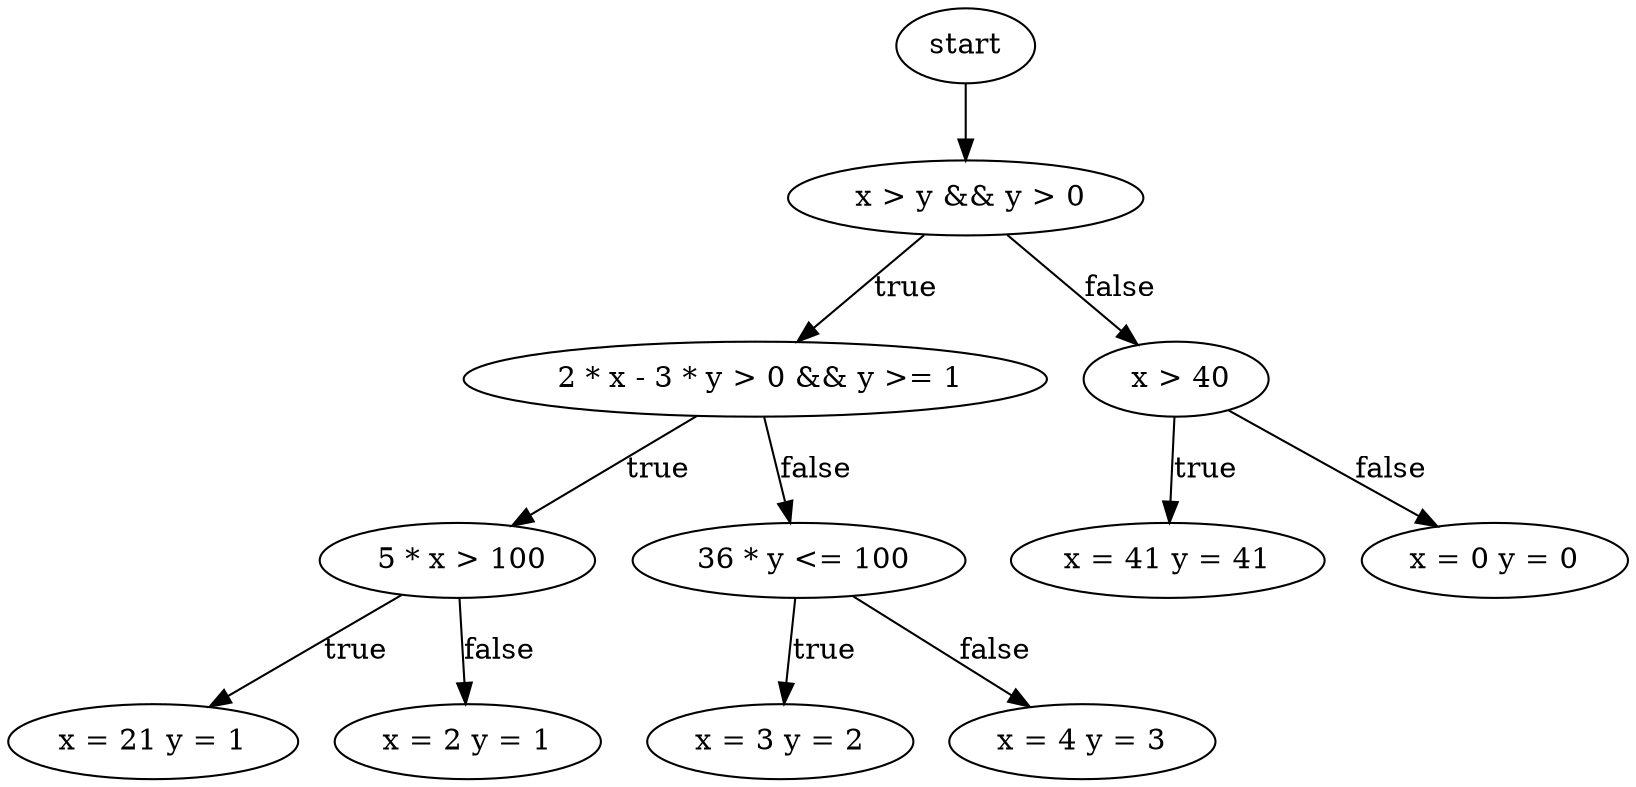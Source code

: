 digraph test1{
start -> node0;
node0 -> node1[label ="true"];
node1 -> node2[label ="true"];
node1 -> node3[label ="false"];
node0 -> node4[label ="false"];
node2 -> node5[label = "true"];
node2 -> node6[label = "false"];
node3 -> node7[label = "true"];
node3 -> node8[label = "false"];
node4 -> node9[label = "true"];
node4 -> node10[label = "false"];
start;
node0[label =" x > y && y > 0"];
node1[label =" 2 * x - 3 * y > 0 && y >= 1"];
node2[label =" 5 * x > 100"];
node3[label =" 36 * y <= 100"];
node4[label =" x > 40"];
node5[label ="x = 21 y = 1"];
node6[label = "x = 2 y = 1"];
node7[label = "x = 3 y = 2"];
node8[label = "x = 4 y = 3"];
node9[label = "x = 41 y = 41"];
node10[label = "x = 0 y = 0"];
}